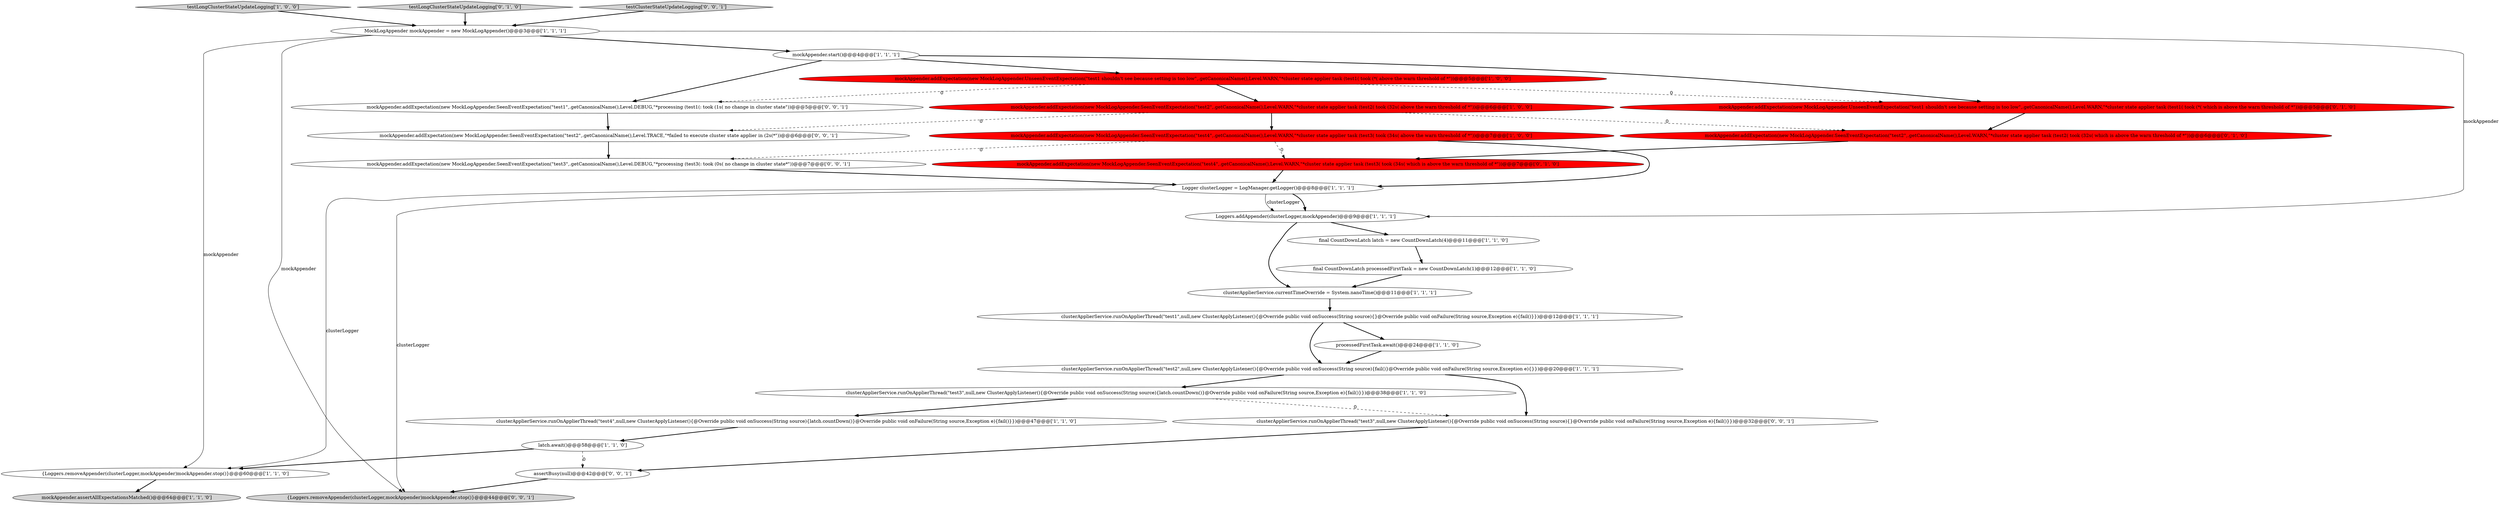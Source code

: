 digraph {
28 [style = filled, label = "assertBusy(null)@@@42@@@['0', '0', '1']", fillcolor = white, shape = ellipse image = "AAA0AAABBB3BBB"];
12 [style = filled, label = "{Loggers.removeAppender(clusterLogger,mockAppender)mockAppender.stop()}@@@60@@@['1', '1', '0']", fillcolor = white, shape = ellipse image = "AAA0AAABBB1BBB"];
7 [style = filled, label = "testLongClusterStateUpdateLogging['1', '0', '0']", fillcolor = lightgray, shape = diamond image = "AAA0AAABBB1BBB"];
14 [style = filled, label = "final CountDownLatch processedFirstTask = new CountDownLatch(1)@@@12@@@['1', '1', '0']", fillcolor = white, shape = ellipse image = "AAA0AAABBB1BBB"];
29 [style = filled, label = "mockAppender.addExpectation(new MockLogAppender.SeenEventExpectation(\"test3\",.getCanonicalName(),Level.DEBUG,\"*processing (test3(: took (0s( no change in cluster state*\"))@@@7@@@['0', '0', '1']", fillcolor = white, shape = ellipse image = "AAA0AAABBB3BBB"];
27 [style = filled, label = "mockAppender.addExpectation(new MockLogAppender.SeenEventExpectation(\"test1\",.getCanonicalName(),Level.DEBUG,\"*processing (test1(: took (1s( no change in cluster state\"))@@@5@@@['0', '0', '1']", fillcolor = white, shape = ellipse image = "AAA0AAABBB3BBB"];
5 [style = filled, label = "clusterApplierService.runOnApplierThread(\"test2\",null,new ClusterApplyListener(){@Override public void onSuccess(String source){fail()}@Override public void onFailure(String source,Exception e){}})@@@20@@@['1', '1', '1']", fillcolor = white, shape = ellipse image = "AAA0AAABBB1BBB"];
22 [style = filled, label = "testLongClusterStateUpdateLogging['0', '1', '0']", fillcolor = lightgray, shape = diamond image = "AAA0AAABBB2BBB"];
24 [style = filled, label = "mockAppender.addExpectation(new MockLogAppender.SeenEventExpectation(\"test2\",.getCanonicalName(),Level.TRACE,\"*failed to execute cluster state applier in (2s(*\"))@@@6@@@['0', '0', '1']", fillcolor = white, shape = ellipse image = "AAA0AAABBB3BBB"];
13 [style = filled, label = "Logger clusterLogger = LogManager.getLogger()@@@8@@@['1', '1', '1']", fillcolor = white, shape = ellipse image = "AAA0AAABBB1BBB"];
2 [style = filled, label = "MockLogAppender mockAppender = new MockLogAppender()@@@3@@@['1', '1', '1']", fillcolor = white, shape = ellipse image = "AAA0AAABBB1BBB"];
23 [style = filled, label = "{Loggers.removeAppender(clusterLogger,mockAppender)mockAppender.stop()}@@@44@@@['0', '0', '1']", fillcolor = lightgray, shape = ellipse image = "AAA0AAABBB3BBB"];
1 [style = filled, label = "Loggers.addAppender(clusterLogger,mockAppender)@@@9@@@['1', '1', '1']", fillcolor = white, shape = ellipse image = "AAA0AAABBB1BBB"];
18 [style = filled, label = "processedFirstTask.await()@@@24@@@['1', '1', '0']", fillcolor = white, shape = ellipse image = "AAA0AAABBB1BBB"];
10 [style = filled, label = "mockAppender.start()@@@4@@@['1', '1', '1']", fillcolor = white, shape = ellipse image = "AAA0AAABBB1BBB"];
16 [style = filled, label = "clusterApplierService.currentTimeOverride = System.nanoTime()@@@11@@@['1', '1', '1']", fillcolor = white, shape = ellipse image = "AAA0AAABBB1BBB"];
11 [style = filled, label = "mockAppender.addExpectation(new MockLogAppender.SeenEventExpectation(\"test4\",.getCanonicalName(),Level.WARN,\"*cluster state applier task (test3( took (34s( above the warn threshold of *\"))@@@7@@@['1', '0', '0']", fillcolor = red, shape = ellipse image = "AAA1AAABBB1BBB"];
19 [style = filled, label = "mockAppender.addExpectation(new MockLogAppender.SeenEventExpectation(\"test2\",.getCanonicalName(),Level.WARN,\"*cluster state applier task (test2( took (32s( which is above the warn threshold of *\"))@@@6@@@['0', '1', '0']", fillcolor = red, shape = ellipse image = "AAA1AAABBB2BBB"];
21 [style = filled, label = "mockAppender.addExpectation(new MockLogAppender.SeenEventExpectation(\"test4\",.getCanonicalName(),Level.WARN,\"*cluster state applier task (test3( took (34s( which is above the warn threshold of *\"))@@@7@@@['0', '1', '0']", fillcolor = red, shape = ellipse image = "AAA1AAABBB2BBB"];
17 [style = filled, label = "clusterApplierService.runOnApplierThread(\"test4\",null,new ClusterApplyListener(){@Override public void onSuccess(String source){latch.countDown()}@Override public void onFailure(String source,Exception e){fail()}})@@@47@@@['1', '1', '0']", fillcolor = white, shape = ellipse image = "AAA0AAABBB1BBB"];
4 [style = filled, label = "final CountDownLatch latch = new CountDownLatch(4)@@@11@@@['1', '1', '0']", fillcolor = white, shape = ellipse image = "AAA0AAABBB1BBB"];
25 [style = filled, label = "clusterApplierService.runOnApplierThread(\"test3\",null,new ClusterApplyListener(){@Override public void onSuccess(String source){}@Override public void onFailure(String source,Exception e){fail()}})@@@32@@@['0', '0', '1']", fillcolor = white, shape = ellipse image = "AAA0AAABBB3BBB"];
6 [style = filled, label = "mockAppender.addExpectation(new MockLogAppender.UnseenEventExpectation(\"test1 shouldn't see because setting is too low\",.getCanonicalName(),Level.WARN,\"*cluster state applier task (test1( took (*( above the warn threshold of *\"))@@@5@@@['1', '0', '0']", fillcolor = red, shape = ellipse image = "AAA1AAABBB1BBB"];
9 [style = filled, label = "clusterApplierService.runOnApplierThread(\"test3\",null,new ClusterApplyListener(){@Override public void onSuccess(String source){latch.countDown()}@Override public void onFailure(String source,Exception e){fail()}})@@@38@@@['1', '1', '0']", fillcolor = white, shape = ellipse image = "AAA0AAABBB1BBB"];
0 [style = filled, label = "mockAppender.assertAllExpectationsMatched()@@@64@@@['1', '1', '0']", fillcolor = lightgray, shape = ellipse image = "AAA0AAABBB1BBB"];
3 [style = filled, label = "latch.await()@@@58@@@['1', '1', '0']", fillcolor = white, shape = ellipse image = "AAA0AAABBB1BBB"];
8 [style = filled, label = "clusterApplierService.runOnApplierThread(\"test1\",null,new ClusterApplyListener(){@Override public void onSuccess(String source){}@Override public void onFailure(String source,Exception e){fail()}})@@@12@@@['1', '1', '1']", fillcolor = white, shape = ellipse image = "AAA0AAABBB1BBB"];
15 [style = filled, label = "mockAppender.addExpectation(new MockLogAppender.SeenEventExpectation(\"test2\",.getCanonicalName(),Level.WARN,\"*cluster state applier task (test2( took (32s( above the warn threshold of *\"))@@@6@@@['1', '0', '0']", fillcolor = red, shape = ellipse image = "AAA1AAABBB1BBB"];
26 [style = filled, label = "testClusterStateUpdateLogging['0', '0', '1']", fillcolor = lightgray, shape = diamond image = "AAA0AAABBB3BBB"];
20 [style = filled, label = "mockAppender.addExpectation(new MockLogAppender.UnseenEventExpectation(\"test1 shouldn't see because setting is too low\",.getCanonicalName(),Level.WARN,\"*cluster state applier task (test1( took (*( which is above the warn threshold of *\"))@@@5@@@['0', '1', '0']", fillcolor = red, shape = ellipse image = "AAA1AAABBB2BBB"];
14->16 [style = bold, label=""];
1->4 [style = bold, label=""];
4->14 [style = bold, label=""];
10->20 [style = bold, label=""];
25->28 [style = bold, label=""];
2->1 [style = solid, label="mockAppender"];
3->28 [style = dashed, label="0"];
22->2 [style = bold, label=""];
5->9 [style = bold, label=""];
16->8 [style = bold, label=""];
6->20 [style = dashed, label="0"];
8->18 [style = bold, label=""];
10->27 [style = bold, label=""];
15->24 [style = dashed, label="0"];
13->12 [style = solid, label="clusterLogger"];
11->29 [style = dashed, label="0"];
9->17 [style = bold, label=""];
24->29 [style = bold, label=""];
15->19 [style = dashed, label="0"];
3->12 [style = bold, label=""];
2->10 [style = bold, label=""];
12->0 [style = bold, label=""];
10->6 [style = bold, label=""];
13->1 [style = bold, label=""];
6->15 [style = bold, label=""];
5->25 [style = bold, label=""];
29->13 [style = bold, label=""];
2->12 [style = solid, label="mockAppender"];
26->2 [style = bold, label=""];
13->1 [style = solid, label="clusterLogger"];
15->11 [style = bold, label=""];
8->5 [style = bold, label=""];
6->27 [style = dashed, label="0"];
1->16 [style = bold, label=""];
7->2 [style = bold, label=""];
28->23 [style = bold, label=""];
18->5 [style = bold, label=""];
11->13 [style = bold, label=""];
9->25 [style = dashed, label="0"];
13->23 [style = solid, label="clusterLogger"];
17->3 [style = bold, label=""];
27->24 [style = bold, label=""];
20->19 [style = bold, label=""];
11->21 [style = dashed, label="0"];
2->23 [style = solid, label="mockAppender"];
21->13 [style = bold, label=""];
19->21 [style = bold, label=""];
}
